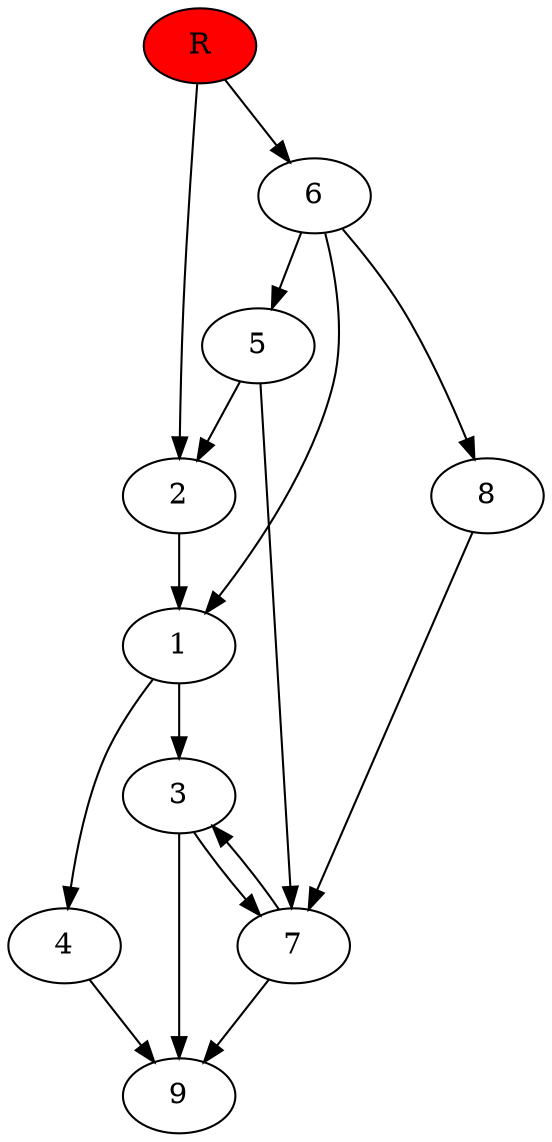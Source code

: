 digraph prb29026 {
	1
	2
	3
	4
	5
	6
	7
	8
	R [fillcolor="#ff0000" style=filled]
	1 -> 3
	1 -> 4
	2 -> 1
	3 -> 7
	3 -> 9
	4 -> 9
	5 -> 2
	5 -> 7
	6 -> 1
	6 -> 5
	6 -> 8
	7 -> 3
	7 -> 9
	8 -> 7
	R -> 2
	R -> 6
}
